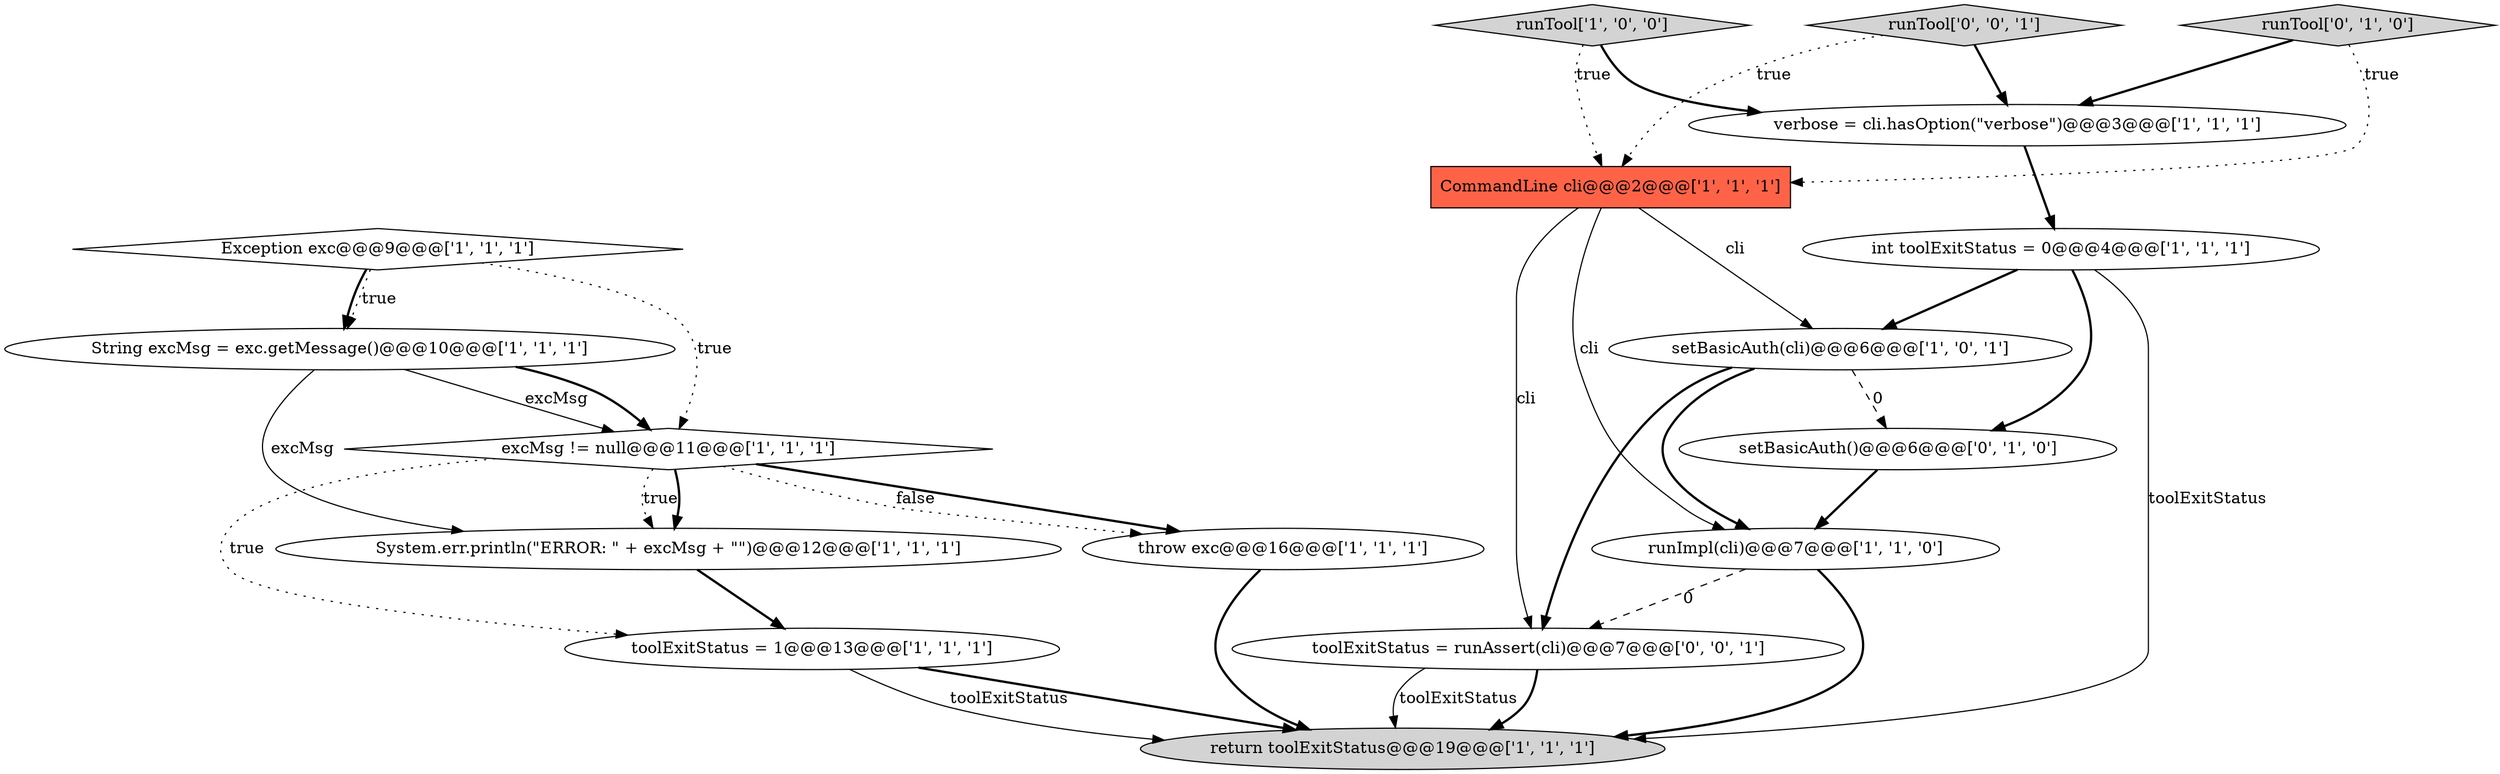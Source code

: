 digraph {
4 [style = filled, label = "System.err.println(\"ERROR: \" + excMsg + \"\")@@@12@@@['1', '1', '1']", fillcolor = white, shape = ellipse image = "AAA0AAABBB1BBB"];
12 [style = filled, label = "toolExitStatus = 1@@@13@@@['1', '1', '1']", fillcolor = white, shape = ellipse image = "AAA0AAABBB1BBB"];
7 [style = filled, label = "excMsg != null@@@11@@@['1', '1', '1']", fillcolor = white, shape = diamond image = "AAA0AAABBB1BBB"];
10 [style = filled, label = "throw exc@@@16@@@['1', '1', '1']", fillcolor = white, shape = ellipse image = "AAA0AAABBB1BBB"];
15 [style = filled, label = "runTool['0', '0', '1']", fillcolor = lightgray, shape = diamond image = "AAA0AAABBB3BBB"];
3 [style = filled, label = "runImpl(cli)@@@7@@@['1', '1', '0']", fillcolor = white, shape = ellipse image = "AAA0AAABBB1BBB"];
8 [style = filled, label = "verbose = cli.hasOption(\"verbose\")@@@3@@@['1', '1', '1']", fillcolor = white, shape = ellipse image = "AAA0AAABBB1BBB"];
6 [style = filled, label = "Exception exc@@@9@@@['1', '1', '1']", fillcolor = white, shape = diamond image = "AAA0AAABBB1BBB"];
2 [style = filled, label = "setBasicAuth(cli)@@@6@@@['1', '0', '1']", fillcolor = white, shape = ellipse image = "AAA0AAABBB1BBB"];
1 [style = filled, label = "String excMsg = exc.getMessage()@@@10@@@['1', '1', '1']", fillcolor = white, shape = ellipse image = "AAA0AAABBB1BBB"];
16 [style = filled, label = "toolExitStatus = runAssert(cli)@@@7@@@['0', '0', '1']", fillcolor = white, shape = ellipse image = "AAA0AAABBB3BBB"];
11 [style = filled, label = "CommandLine cli@@@2@@@['1', '1', '1']", fillcolor = tomato, shape = box image = "AAA0AAABBB1BBB"];
0 [style = filled, label = "return toolExitStatus@@@19@@@['1', '1', '1']", fillcolor = lightgray, shape = ellipse image = "AAA0AAABBB1BBB"];
14 [style = filled, label = "setBasicAuth()@@@6@@@['0', '1', '0']", fillcolor = white, shape = ellipse image = "AAA1AAABBB2BBB"];
9 [style = filled, label = "int toolExitStatus = 0@@@4@@@['1', '1', '1']", fillcolor = white, shape = ellipse image = "AAA0AAABBB1BBB"];
5 [style = filled, label = "runTool['1', '0', '0']", fillcolor = lightgray, shape = diamond image = "AAA0AAABBB1BBB"];
13 [style = filled, label = "runTool['0', '1', '0']", fillcolor = lightgray, shape = diamond image = "AAA0AAABBB2BBB"];
12->0 [style = bold, label=""];
9->0 [style = solid, label="toolExitStatus"];
7->4 [style = dotted, label="true"];
5->11 [style = dotted, label="true"];
8->9 [style = bold, label=""];
5->8 [style = bold, label=""];
14->3 [style = bold, label=""];
6->7 [style = dotted, label="true"];
7->10 [style = bold, label=""];
3->16 [style = dashed, label="0"];
7->12 [style = dotted, label="true"];
13->11 [style = dotted, label="true"];
9->2 [style = bold, label=""];
16->0 [style = bold, label=""];
1->7 [style = solid, label="excMsg"];
6->1 [style = dotted, label="true"];
15->11 [style = dotted, label="true"];
7->10 [style = dotted, label="false"];
2->3 [style = bold, label=""];
11->16 [style = solid, label="cli"];
2->14 [style = dashed, label="0"];
7->4 [style = bold, label=""];
3->0 [style = bold, label=""];
16->0 [style = solid, label="toolExitStatus"];
11->3 [style = solid, label="cli"];
4->12 [style = bold, label=""];
9->14 [style = bold, label=""];
1->4 [style = solid, label="excMsg"];
2->16 [style = bold, label=""];
13->8 [style = bold, label=""];
1->7 [style = bold, label=""];
12->0 [style = solid, label="toolExitStatus"];
15->8 [style = bold, label=""];
6->1 [style = bold, label=""];
10->0 [style = bold, label=""];
11->2 [style = solid, label="cli"];
}
